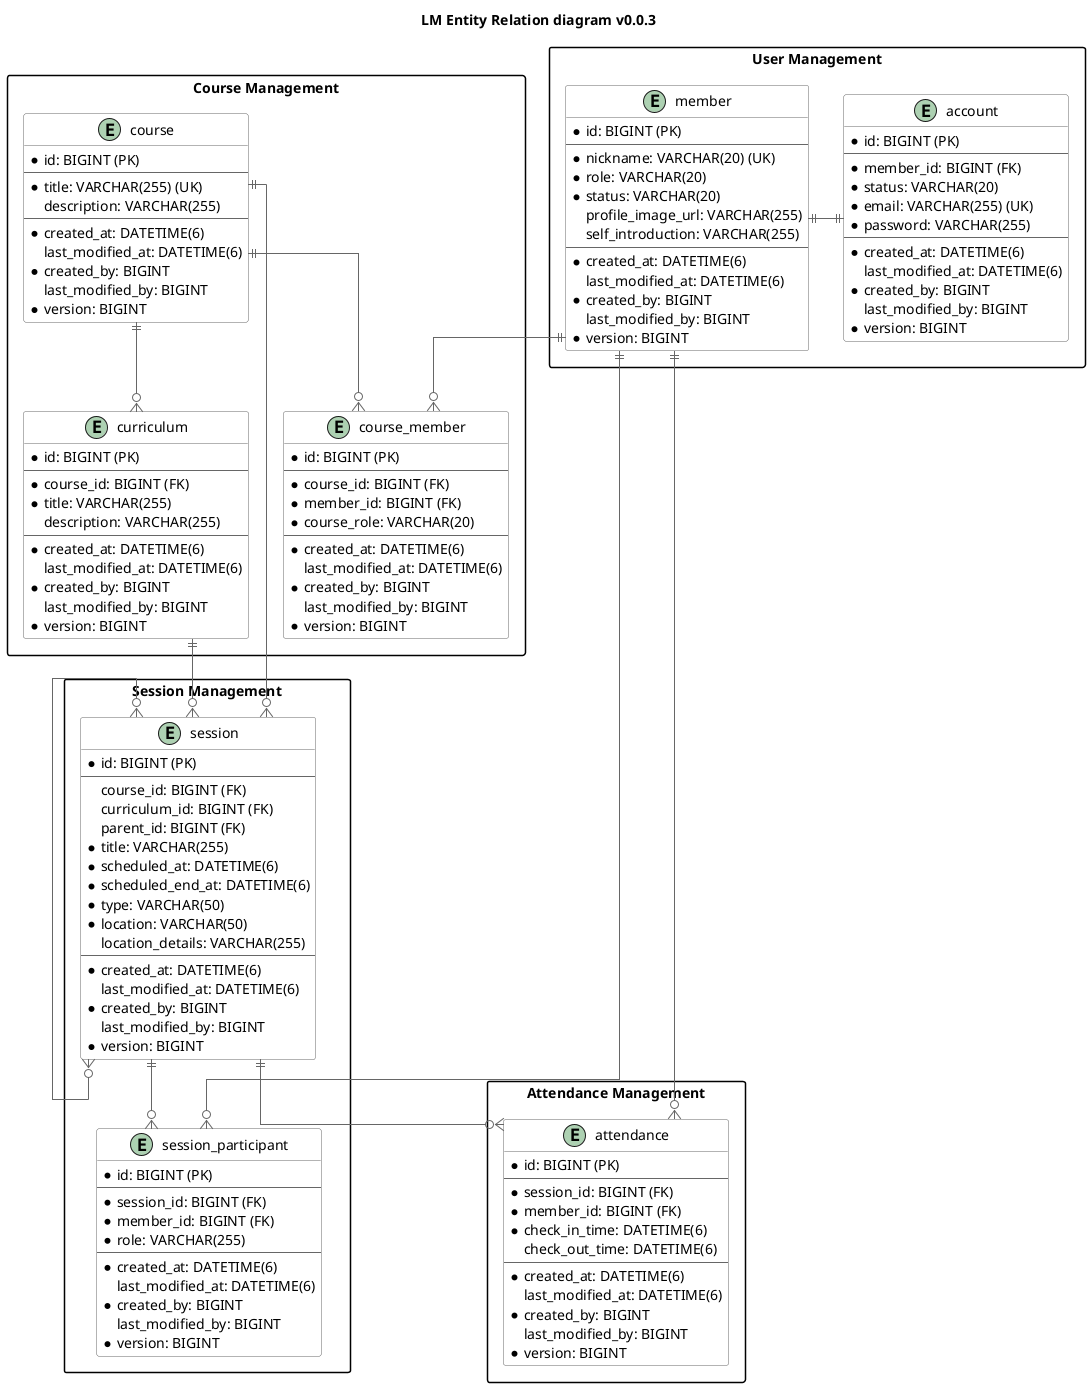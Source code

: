 @startuml
' !theme vibrant
' uncomment the line above for a different theme

title "LM Entity Relation diagram v0.0.3"
skinparam linetype ortho

' skinparam commands for better layout and appearance
skinparam {
    shadowing false
    handwritten false
    classBackgroundColor White
    classArrowColor #666666
    classBorderColor #666666
    noteBackgroundColor #F9F9F9
    noteBorderColor #666666
    packageStyle rectangle
}

package "User Management" {
    entity "member" as member {
      * id: BIGINT (PK)
      --
      * nickname: VARCHAR(20) (UK)
      * role: VARCHAR(20)
      * status: VARCHAR(20)
      profile_image_url: VARCHAR(255)
      self_introduction: VARCHAR(255)
      --
      * created_at: DATETIME(6)
      last_modified_at: DATETIME(6)
      * created_by: BIGINT
      last_modified_by: BIGINT
      * version: BIGINT
    }

    entity "account" as account {
      * id: BIGINT (PK)
      --
      * member_id: BIGINT (FK)
      * status: VARCHAR(20)
      * email: VARCHAR(255) (UK)
      * password: VARCHAR(255)
      --
      * created_at: DATETIME(6)
      last_modified_at: DATETIME(6)
      * created_by: BIGINT
      last_modified_by: BIGINT
      * version: BIGINT
    }
}

package "Course Management" {
    entity "course" as course {
      * id: BIGINT (PK)
      --
      * title: VARCHAR(255) (UK)
      description: VARCHAR(255)
      --
      * created_at: DATETIME(6)
      last_modified_at: DATETIME(6)
      * created_by: BIGINT
      last_modified_by: BIGINT
      * version: BIGINT
    }

    entity "curriculum" as curriculum {
      * id: BIGINT (PK)
      --
      * course_id: BIGINT (FK)
      * title: VARCHAR(255)
      description: VARCHAR(255)
      --
      * created_at: DATETIME(6)
      last_modified_at: DATETIME(6)
      * created_by: BIGINT
      last_modified_by: BIGINT
      * version: BIGINT
    }

    entity "course_member" as course_member {
      * id: BIGINT (PK)
      --
      * course_id: BIGINT (FK)
      * member_id: BIGINT (FK)
      * course_role: VARCHAR(20)
      --
      * created_at: DATETIME(6)
      last_modified_at: DATETIME(6)
      * created_by: BIGINT
      last_modified_by: BIGINT
      * version: BIGINT
    }
}

package "Session Management" {
    entity "session" as session {
      * id: BIGINT (PK)
      --
      course_id: BIGINT (FK)
      curriculum_id: BIGINT (FK)
      parent_id: BIGINT (FK)
      * title: VARCHAR(255)
      * scheduled_at: DATETIME(6)
      * scheduled_end_at: DATETIME(6)
      * type: VARCHAR(50)
      * location: VARCHAR(50)
      location_details: VARCHAR(255)
      --
      * created_at: DATETIME(6)
      last_modified_at: DATETIME(6)
      * created_by: BIGINT
      last_modified_by: BIGINT
      * version: BIGINT
    }

    entity "session_participant" as session_participant {
      * id: BIGINT (PK)
      --
      * session_id: BIGINT (FK)
      * member_id: BIGINT (FK)
      * role: VARCHAR(255)
      --
      * created_at: DATETIME(6)
      last_modified_at: DATETIME(6)
      * created_by: BIGINT
      last_modified_by: BIGINT
      * version: BIGINT
    }
}

package "Attendance Management" {
    entity "attendance" as attendance {
      * id: BIGINT (PK)
      --
      * session_id: BIGINT (FK)
      * member_id: BIGINT (FK)
      * check_in_time: DATETIME(6)
      check_out_time: DATETIME(6)
      --
      * created_at: DATETIME(6)
      last_modified_at: DATETIME(6)
      * created_by: BIGINT
      last_modified_by: BIGINT
      * version: BIGINT
    }
}

' Define relationships with cardinality
member ||-|| account
member ||--o{ course_member
member ||--o{ attendance
member ||--o{ session_participant

course ||--o{ curriculum
course ||--o{ course_member
course ||--o{ session

curriculum ||--o{ session

session ||--o{ attendance
session ||--o{ session_participant
session }o--o{ session

@enduml